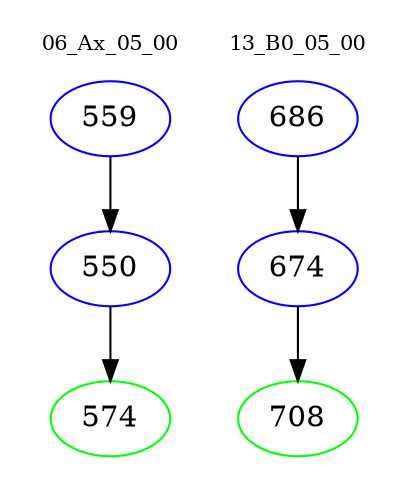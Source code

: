 digraph{
subgraph cluster_0 {
color = white
label = "06_Ax_05_00";
fontsize=10;
T0_559 [label="559", color="blue"]
T0_559 -> T0_550 [color="black"]
T0_550 [label="550", color="blue"]
T0_550 -> T0_574 [color="black"]
T0_574 [label="574", color="green"]
}
subgraph cluster_1 {
color = white
label = "13_B0_05_00";
fontsize=10;
T1_686 [label="686", color="blue"]
T1_686 -> T1_674 [color="black"]
T1_674 [label="674", color="blue"]
T1_674 -> T1_708 [color="black"]
T1_708 [label="708", color="green"]
}
}
